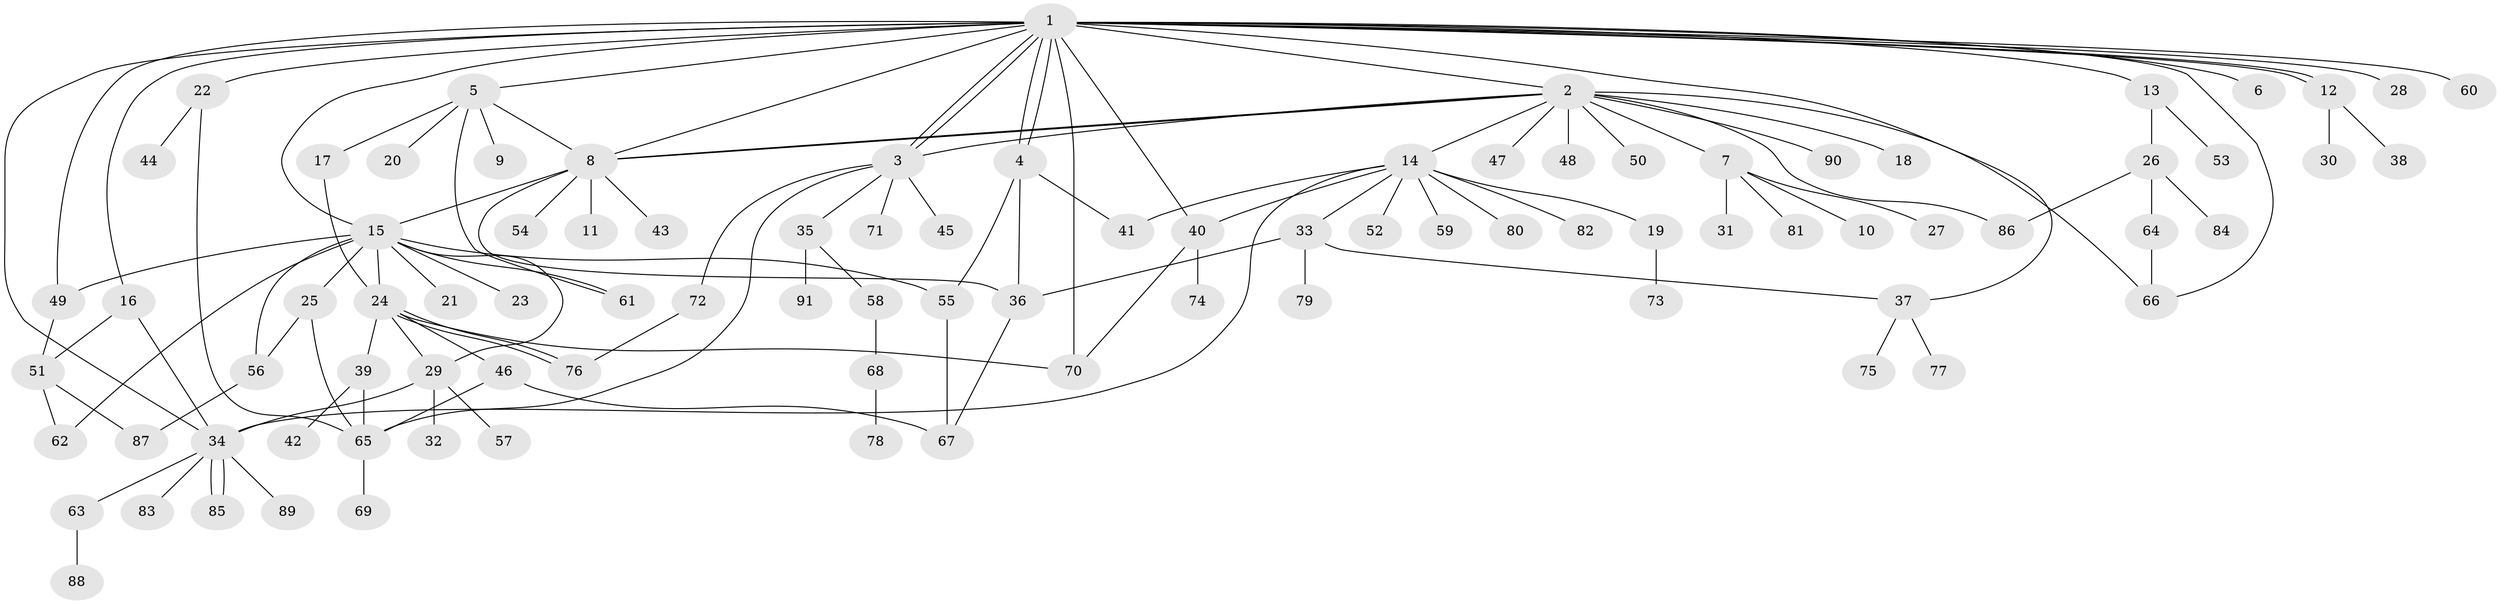 // coarse degree distribution, {22: 0.015151515151515152, 11: 0.030303030303030304, 12: 0.015151515151515152, 5: 0.015151515151515152, 1: 0.5303030303030303, 4: 0.09090909090909091, 3: 0.12121212121212122, 2: 0.12121212121212122, 10: 0.030303030303030304, 7: 0.030303030303030304}
// Generated by graph-tools (version 1.1) at 2025/23/03/03/25 07:23:53]
// undirected, 91 vertices, 129 edges
graph export_dot {
graph [start="1"]
  node [color=gray90,style=filled];
  1;
  2;
  3;
  4;
  5;
  6;
  7;
  8;
  9;
  10;
  11;
  12;
  13;
  14;
  15;
  16;
  17;
  18;
  19;
  20;
  21;
  22;
  23;
  24;
  25;
  26;
  27;
  28;
  29;
  30;
  31;
  32;
  33;
  34;
  35;
  36;
  37;
  38;
  39;
  40;
  41;
  42;
  43;
  44;
  45;
  46;
  47;
  48;
  49;
  50;
  51;
  52;
  53;
  54;
  55;
  56;
  57;
  58;
  59;
  60;
  61;
  62;
  63;
  64;
  65;
  66;
  67;
  68;
  69;
  70;
  71;
  72;
  73;
  74;
  75;
  76;
  77;
  78;
  79;
  80;
  81;
  82;
  83;
  84;
  85;
  86;
  87;
  88;
  89;
  90;
  91;
  1 -- 2;
  1 -- 3;
  1 -- 3;
  1 -- 4;
  1 -- 4;
  1 -- 5;
  1 -- 6;
  1 -- 8;
  1 -- 12;
  1 -- 12;
  1 -- 13;
  1 -- 15;
  1 -- 16;
  1 -- 22;
  1 -- 28;
  1 -- 34;
  1 -- 37;
  1 -- 40;
  1 -- 49;
  1 -- 60;
  1 -- 66;
  1 -- 70;
  2 -- 3;
  2 -- 7;
  2 -- 8;
  2 -- 8;
  2 -- 14;
  2 -- 18;
  2 -- 47;
  2 -- 48;
  2 -- 50;
  2 -- 66;
  2 -- 86;
  2 -- 90;
  3 -- 35;
  3 -- 45;
  3 -- 65;
  3 -- 71;
  3 -- 72;
  4 -- 36;
  4 -- 41;
  4 -- 55;
  5 -- 8;
  5 -- 9;
  5 -- 17;
  5 -- 20;
  5 -- 61;
  7 -- 10;
  7 -- 27;
  7 -- 31;
  7 -- 81;
  8 -- 11;
  8 -- 15;
  8 -- 36;
  8 -- 43;
  8 -- 54;
  12 -- 30;
  12 -- 38;
  13 -- 26;
  13 -- 53;
  14 -- 19;
  14 -- 33;
  14 -- 34;
  14 -- 40;
  14 -- 41;
  14 -- 52;
  14 -- 59;
  14 -- 80;
  14 -- 82;
  15 -- 21;
  15 -- 23;
  15 -- 24;
  15 -- 25;
  15 -- 29;
  15 -- 49;
  15 -- 55;
  15 -- 56;
  15 -- 61;
  15 -- 62;
  16 -- 34;
  16 -- 51;
  17 -- 24;
  19 -- 73;
  22 -- 44;
  22 -- 65;
  24 -- 29;
  24 -- 39;
  24 -- 46;
  24 -- 70;
  24 -- 76;
  24 -- 76;
  25 -- 56;
  25 -- 65;
  26 -- 64;
  26 -- 84;
  26 -- 86;
  29 -- 32;
  29 -- 34;
  29 -- 57;
  33 -- 36;
  33 -- 37;
  33 -- 79;
  34 -- 63;
  34 -- 83;
  34 -- 85;
  34 -- 85;
  34 -- 89;
  35 -- 58;
  35 -- 91;
  36 -- 67;
  37 -- 75;
  37 -- 77;
  39 -- 42;
  39 -- 65;
  40 -- 70;
  40 -- 74;
  46 -- 65;
  46 -- 67;
  49 -- 51;
  51 -- 62;
  51 -- 87;
  55 -- 67;
  56 -- 87;
  58 -- 68;
  63 -- 88;
  64 -- 66;
  65 -- 69;
  68 -- 78;
  72 -- 76;
}
